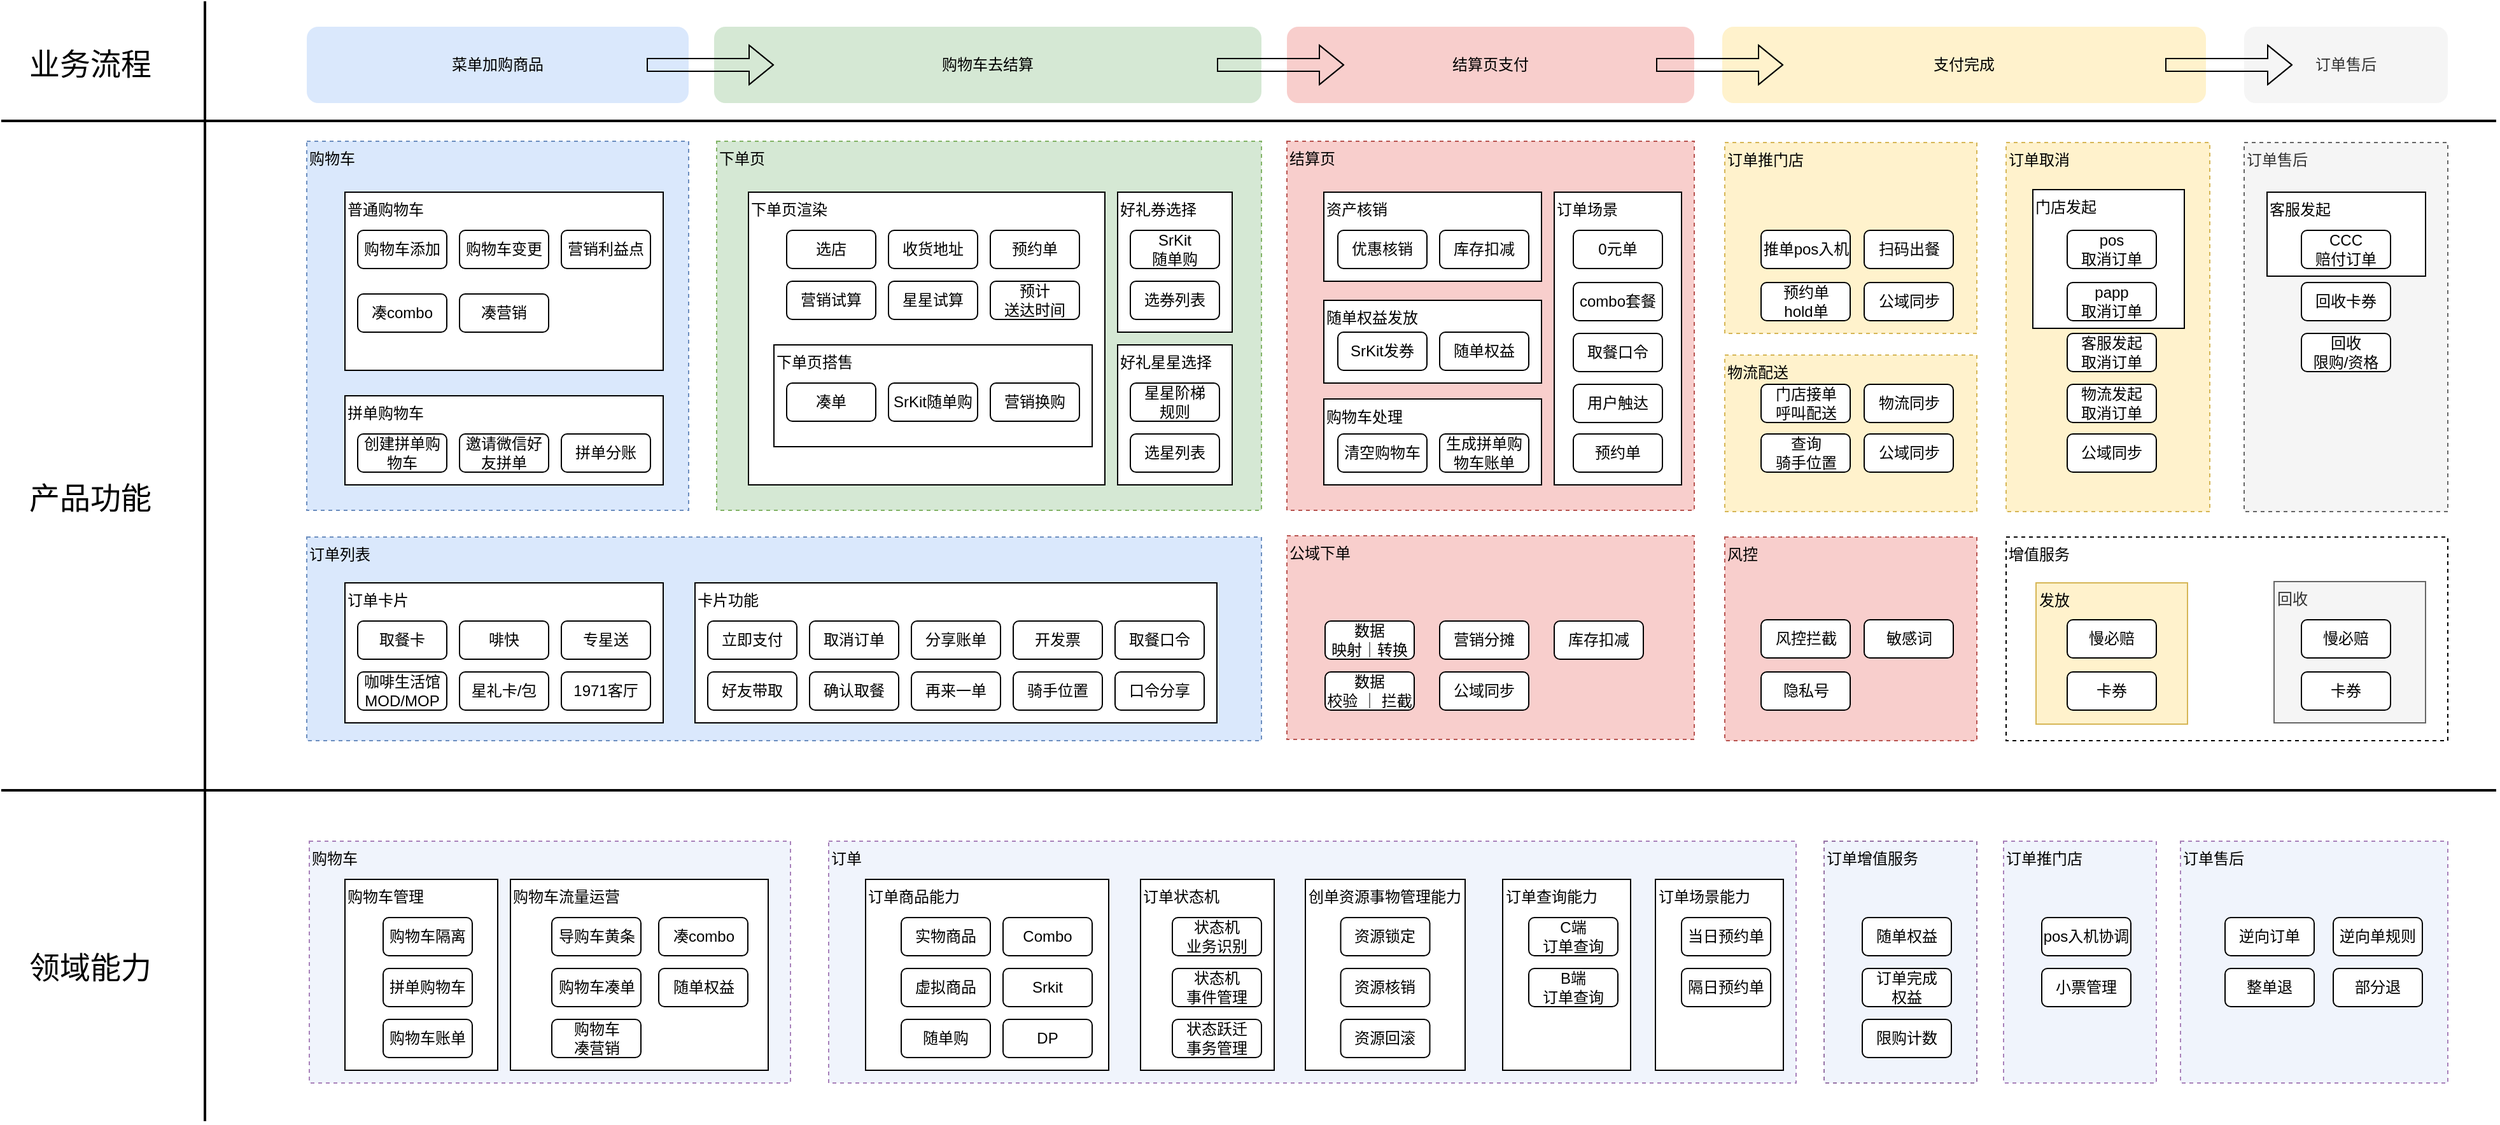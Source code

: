 <mxfile version="24.7.17" pages="3">
  <diagram name="业务架构" id="zM9QdIvhza68kWxz84_e">
    <mxGraphModel dx="2501" dy="1964" grid="1" gridSize="10" guides="1" tooltips="1" connect="1" arrows="1" fold="1" page="1" pageScale="1" pageWidth="827" pageHeight="1169" math="0" shadow="0">
      <root>
        <mxCell id="0" />
        <mxCell id="1" parent="0" />
        <mxCell id="LjXnA-BEZ40m3HbgkDNa-24" value="购物车去结算" style="rounded=1;whiteSpace=wrap;html=1;strokeColor=none;fillColor=#d5e8d4;" parent="1" vertex="1">
          <mxGeometry x="-200" y="-1120" width="430" height="60" as="geometry" />
        </mxCell>
        <mxCell id="QIBOZXKNHfg8SUblGaOP-6" value="购物车" style="rounded=0;whiteSpace=wrap;html=1;align=left;verticalAlign=top;dashed=1;fillColor=#F0F4FC;strokeColor=#A881BA;fillStyle=auto;" parent="1" vertex="1">
          <mxGeometry x="-518" y="-480" width="378" height="190" as="geometry" />
        </mxCell>
        <mxCell id="QIBOZXKNHfg8SUblGaOP-27" value="购物车流量运营" style="rounded=0;whiteSpace=wrap;html=1;align=left;verticalAlign=top;" parent="1" vertex="1">
          <mxGeometry x="-360" y="-450" width="202.5" height="150" as="geometry" />
        </mxCell>
        <mxCell id="QIBOZXKNHfg8SUblGaOP-26" value="购物车管理" style="rounded=0;whiteSpace=wrap;html=1;align=left;verticalAlign=top;" parent="1" vertex="1">
          <mxGeometry x="-490" y="-450" width="120" height="150" as="geometry" />
        </mxCell>
        <mxCell id="LjXnA-BEZ40m3HbgkDNa-1" value="结算页" style="rounded=0;whiteSpace=wrap;html=1;verticalAlign=top;dashed=1;labelPosition=center;verticalLabelPosition=middle;align=left;spacingRight=0;shadow=0;glass=0;horizontal=1;fillColor=#f8cecc;strokeColor=#b85450;" parent="1" vertex="1">
          <mxGeometry x="250" y="-1030" width="320" height="290" as="geometry" />
        </mxCell>
        <mxCell id="QIBOZXKNHfg8SUblGaOP-3" value="订单场景" style="rounded=0;whiteSpace=wrap;html=1;align=left;verticalAlign=top;" parent="1" vertex="1">
          <mxGeometry x="460" y="-990" width="100" height="230" as="geometry" />
        </mxCell>
        <mxCell id="UXn8RysOJU6ISpbpQMmh-13" value="下单页" style="rounded=0;whiteSpace=wrap;html=1;verticalAlign=top;dashed=1;labelPosition=center;verticalLabelPosition=middle;align=left;spacingRight=0;shadow=0;glass=0;horizontal=1;fillColor=#d5e8d4;strokeColor=#82b366;" parent="1" vertex="1">
          <mxGeometry x="-198" y="-1030" width="428" height="290" as="geometry" />
        </mxCell>
        <mxCell id="UXn8RysOJU6ISpbpQMmh-8" value="购物车" style="rounded=0;whiteSpace=wrap;html=1;verticalAlign=top;dashed=1;labelPosition=center;verticalLabelPosition=middle;align=left;spacingRight=0;shadow=0;glass=0;horizontal=1;fillColor=#dae8fc;strokeColor=#6c8ebf;" parent="1" vertex="1">
          <mxGeometry x="-520" y="-1030" width="300" height="290" as="geometry" />
        </mxCell>
        <mxCell id="UXn8RysOJU6ISpbpQMmh-14" value="订单列表" style="rounded=0;whiteSpace=wrap;html=1;verticalAlign=top;dashed=1;labelPosition=center;verticalLabelPosition=middle;align=left;spacingRight=0;shadow=0;glass=0;horizontal=1;fillColor=#dae8fc;strokeColor=#6c8ebf;" parent="1" vertex="1">
          <mxGeometry x="-520" y="-719" width="750" height="160" as="geometry" />
        </mxCell>
        <mxCell id="UXn8RysOJU6ISpbpQMmh-96" value="订单取消" style="rounded=0;whiteSpace=wrap;html=1;verticalAlign=top;labelPosition=center;verticalLabelPosition=middle;align=left;spacingRight=0;shadow=0;glass=0;horizontal=1;dashed=1;fillColor=#fff2cc;strokeColor=#d6b656;" parent="1" vertex="1">
          <mxGeometry x="815" y="-1029" width="160" height="290" as="geometry" />
        </mxCell>
        <mxCell id="UXn8RysOJU6ISpbpQMmh-128" value="风控" style="rounded=0;whiteSpace=wrap;html=1;verticalAlign=top;dashed=1;labelPosition=center;verticalLabelPosition=middle;align=left;spacingRight=0;shadow=0;glass=0;horizontal=1;fillColor=#f8cecc;strokeColor=#b85450;" parent="1" vertex="1">
          <mxGeometry x="594" y="-719" width="198" height="160" as="geometry" />
        </mxCell>
        <mxCell id="UXn8RysOJU6ISpbpQMmh-133" value="订单推门店" style="rounded=0;whiteSpace=wrap;html=1;verticalAlign=top;dashed=1;labelPosition=center;verticalLabelPosition=middle;align=left;spacingRight=0;shadow=0;glass=0;horizontal=1;fillColor=#fff2cc;strokeColor=#d6b656;" parent="1" vertex="1">
          <mxGeometry x="594" y="-1029" width="198" height="150" as="geometry" />
        </mxCell>
        <mxCell id="UXn8RysOJU6ISpbpQMmh-134" value="物流配送" style="rounded=0;whiteSpace=wrap;html=1;verticalAlign=top;dashed=1;labelPosition=center;verticalLabelPosition=middle;align=left;spacingRight=0;shadow=0;glass=0;horizontal=1;fillColor=#fff2cc;strokeColor=#d6b656;" parent="1" vertex="1">
          <mxGeometry x="594" y="-862" width="198" height="123" as="geometry" />
        </mxCell>
        <mxCell id="UXn8RysOJU6ISpbpQMmh-154" value="增值服务" style="rounded=0;whiteSpace=wrap;html=1;verticalAlign=top;dashed=1;labelPosition=center;verticalLabelPosition=middle;align=left;spacingRight=0;shadow=0;glass=0;horizontal=1;" parent="1" vertex="1">
          <mxGeometry x="815" y="-719" width="347" height="160" as="geometry" />
        </mxCell>
        <mxCell id="LjXnA-BEZ40m3HbgkDNa-3" value="公域下单" style="rounded=0;whiteSpace=wrap;html=1;verticalAlign=top;dashed=1;labelPosition=center;verticalLabelPosition=middle;align=left;spacingRight=0;shadow=0;glass=0;horizontal=1;fillColor=#f8cecc;strokeColor=#b85450;" parent="1" vertex="1">
          <mxGeometry x="250" y="-720" width="320" height="160" as="geometry" />
        </mxCell>
        <mxCell id="LjXnA-BEZ40m3HbgkDNa-41" value="订单售后" style="rounded=0;whiteSpace=wrap;html=1;verticalAlign=top;dashed=1;labelPosition=center;verticalLabelPosition=middle;align=left;spacingRight=0;shadow=0;glass=0;horizontal=1;fillColor=#f5f5f5;fontColor=#333333;strokeColor=#666666;" parent="1" vertex="1">
          <mxGeometry x="1002" y="-1029" width="160" height="290" as="geometry" />
        </mxCell>
        <mxCell id="LjXnA-BEZ40m3HbgkDNa-20" value="购物车处理" style="rounded=0;whiteSpace=wrap;html=1;align=left;verticalAlign=top;" parent="1" vertex="1">
          <mxGeometry x="279" y="-827.5" width="171" height="67.5" as="geometry" />
        </mxCell>
        <mxCell id="LjXnA-BEZ40m3HbgkDNa-19" value="随单权益发放" style="rounded=0;whiteSpace=wrap;html=1;align=left;verticalAlign=top;" parent="1" vertex="1">
          <mxGeometry x="279" y="-905" width="171" height="65" as="geometry" />
        </mxCell>
        <mxCell id="LjXnA-BEZ40m3HbgkDNa-18" value="资产核销" style="rounded=0;whiteSpace=wrap;html=1;align=left;verticalAlign=top;" parent="1" vertex="1">
          <mxGeometry x="279" y="-990" width="171" height="70" as="geometry" />
        </mxCell>
        <mxCell id="UXn8RysOJU6ISpbpQMmh-153" value="门店发起" style="rounded=0;whiteSpace=wrap;html=1;verticalAlign=top;labelPosition=center;verticalLabelPosition=middle;align=left;spacingRight=0;shadow=0;glass=0;horizontal=1;" parent="1" vertex="1">
          <mxGeometry x="836" y="-992" width="119" height="109" as="geometry" />
        </mxCell>
        <mxCell id="UXn8RysOJU6ISpbpQMmh-7" value="拼单购物车" style="rounded=0;whiteSpace=wrap;html=1;align=left;verticalAlign=top;" parent="1" vertex="1">
          <mxGeometry x="-490" y="-830" width="250" height="70" as="geometry" />
        </mxCell>
        <mxCell id="UXn8RysOJU6ISpbpQMmh-20" value="创建&lt;span style=&quot;background-color: initial;&quot;&gt;拼单购物车&lt;/span&gt;" style="rounded=1;whiteSpace=wrap;html=1;" parent="1" vertex="1">
          <mxGeometry x="-480" y="-800" width="70" height="30" as="geometry" />
        </mxCell>
        <mxCell id="UXn8RysOJU6ISpbpQMmh-21" value="邀请&lt;span style=&quot;background-color: initial;&quot;&gt;微信好友拼单&lt;/span&gt;" style="rounded=1;whiteSpace=wrap;html=1;" parent="1" vertex="1">
          <mxGeometry x="-400" y="-800" width="70" height="30" as="geometry" />
        </mxCell>
        <mxCell id="UXn8RysOJU6ISpbpQMmh-23" value="普通购物车" style="rounded=0;whiteSpace=wrap;html=1;align=left;verticalAlign=top;" parent="1" vertex="1">
          <mxGeometry x="-490" y="-990" width="250" height="140" as="geometry" />
        </mxCell>
        <mxCell id="UXn8RysOJU6ISpbpQMmh-24" value="购物车添加" style="rounded=1;whiteSpace=wrap;html=1;" parent="1" vertex="1">
          <mxGeometry x="-480" y="-960" width="70" height="30" as="geometry" />
        </mxCell>
        <mxCell id="UXn8RysOJU6ISpbpQMmh-25" value="购物车变更" style="rounded=1;whiteSpace=wrap;html=1;" parent="1" vertex="1">
          <mxGeometry x="-400" y="-960" width="70" height="30" as="geometry" />
        </mxCell>
        <mxCell id="UXn8RysOJU6ISpbpQMmh-26" value="凑营销" style="rounded=1;whiteSpace=wrap;html=1;" parent="1" vertex="1">
          <mxGeometry x="-400" y="-910" width="70" height="30" as="geometry" />
        </mxCell>
        <mxCell id="UXn8RysOJU6ISpbpQMmh-27" value="拼单分账" style="rounded=1;whiteSpace=wrap;html=1;" parent="1" vertex="1">
          <mxGeometry x="-320" y="-800" width="70" height="30" as="geometry" />
        </mxCell>
        <mxCell id="UXn8RysOJU6ISpbpQMmh-29" value="营销利益点" style="rounded=1;whiteSpace=wrap;html=1;" parent="1" vertex="1">
          <mxGeometry x="-320" y="-960" width="70" height="30" as="geometry" />
        </mxCell>
        <mxCell id="UXn8RysOJU6ISpbpQMmh-30" value="凑combo" style="rounded=1;whiteSpace=wrap;html=1;" parent="1" vertex="1">
          <mxGeometry x="-480" y="-910" width="70" height="30" as="geometry" />
        </mxCell>
        <mxCell id="UXn8RysOJU6ISpbpQMmh-53" value="订单&lt;span style=&quot;background-color: initial;&quot;&gt;卡片&lt;/span&gt;" style="rounded=0;whiteSpace=wrap;html=1;align=left;verticalAlign=top;" parent="1" vertex="1">
          <mxGeometry x="-490" y="-683" width="250" height="110" as="geometry" />
        </mxCell>
        <mxCell id="UXn8RysOJU6ISpbpQMmh-61" value="下单页渲染" style="rounded=0;whiteSpace=wrap;html=1;align=left;verticalAlign=top;" parent="1" vertex="1">
          <mxGeometry x="-173" y="-990" width="280" height="230" as="geometry" />
        </mxCell>
        <mxCell id="UXn8RysOJU6ISpbpQMmh-62" value="好礼星星选择" style="rounded=0;whiteSpace=wrap;html=1;align=left;verticalAlign=top;" parent="1" vertex="1">
          <mxGeometry x="117" y="-870" width="90" height="110" as="geometry" />
        </mxCell>
        <mxCell id="UXn8RysOJU6ISpbpQMmh-63" value="星星&lt;span style=&quot;background-color: initial;&quot;&gt;阶梯&lt;/span&gt;&lt;div&gt;&lt;span style=&quot;background-color: initial;&quot;&gt;规则&lt;/span&gt;&lt;/div&gt;" style="rounded=1;whiteSpace=wrap;html=1;" parent="1" vertex="1">
          <mxGeometry x="127" y="-840" width="70" height="30" as="geometry" />
        </mxCell>
        <mxCell id="UXn8RysOJU6ISpbpQMmh-64" value="选星列表" style="rounded=1;whiteSpace=wrap;html=1;" parent="1" vertex="1">
          <mxGeometry x="127" y="-800" width="70" height="30" as="geometry" />
        </mxCell>
        <mxCell id="UXn8RysOJU6ISpbpQMmh-65" value="下单页搭售" style="rounded=0;whiteSpace=wrap;html=1;align=left;verticalAlign=top;" parent="1" vertex="1">
          <mxGeometry x="-153" y="-870" width="250" height="80" as="geometry" />
        </mxCell>
        <mxCell id="UXn8RysOJU6ISpbpQMmh-66" value="凑单" style="rounded=1;whiteSpace=wrap;html=1;" parent="1" vertex="1">
          <mxGeometry x="-143" y="-840" width="70" height="30" as="geometry" />
        </mxCell>
        <mxCell id="UXn8RysOJU6ISpbpQMmh-67" value="SrKit随单购" style="rounded=1;whiteSpace=wrap;html=1;" parent="1" vertex="1">
          <mxGeometry x="-63" y="-840" width="70" height="30" as="geometry" />
        </mxCell>
        <mxCell id="UXn8RysOJU6ISpbpQMmh-68" value="营销换购" style="rounded=1;whiteSpace=wrap;html=1;" parent="1" vertex="1">
          <mxGeometry x="17" y="-840" width="70" height="30" as="geometry" />
        </mxCell>
        <mxCell id="UXn8RysOJU6ISpbpQMmh-69" value="好礼券选择" style="rounded=0;whiteSpace=wrap;html=1;align=left;verticalAlign=top;" parent="1" vertex="1">
          <mxGeometry x="117" y="-990" width="90" height="110" as="geometry" />
        </mxCell>
        <mxCell id="UXn8RysOJU6ISpbpQMmh-70" value="SrKit&lt;div&gt;随单购&lt;/div&gt;" style="rounded=1;whiteSpace=wrap;html=1;" parent="1" vertex="1">
          <mxGeometry x="127" y="-960" width="70" height="30" as="geometry" />
        </mxCell>
        <mxCell id="UXn8RysOJU6ISpbpQMmh-71" value="选券列表" style="rounded=1;whiteSpace=wrap;html=1;" parent="1" vertex="1">
          <mxGeometry x="127" y="-920" width="70" height="30" as="geometry" />
        </mxCell>
        <mxCell id="UXn8RysOJU6ISpbpQMmh-72" value="选店" style="rounded=1;whiteSpace=wrap;html=1;" parent="1" vertex="1">
          <mxGeometry x="-143" y="-960" width="70" height="30" as="geometry" />
        </mxCell>
        <mxCell id="UXn8RysOJU6ISpbpQMmh-73" value="收货地址" style="rounded=1;whiteSpace=wrap;html=1;" parent="1" vertex="1">
          <mxGeometry x="-63" y="-960" width="70" height="30" as="geometry" />
        </mxCell>
        <mxCell id="UXn8RysOJU6ISpbpQMmh-74" value="预约单" style="rounded=1;whiteSpace=wrap;html=1;" parent="1" vertex="1">
          <mxGeometry x="17" y="-960" width="70" height="30" as="geometry" />
        </mxCell>
        <mxCell id="UXn8RysOJU6ISpbpQMmh-75" value="营销试算" style="rounded=1;whiteSpace=wrap;html=1;" parent="1" vertex="1">
          <mxGeometry x="-143" y="-920" width="70" height="30" as="geometry" />
        </mxCell>
        <mxCell id="UXn8RysOJU6ISpbpQMmh-76" value="星星试算" style="rounded=1;whiteSpace=wrap;html=1;" parent="1" vertex="1">
          <mxGeometry x="-63" y="-920" width="70" height="30" as="geometry" />
        </mxCell>
        <mxCell id="UXn8RysOJU6ISpbpQMmh-77" value="预计&lt;div&gt;送达时间&lt;/div&gt;" style="rounded=1;whiteSpace=wrap;html=1;" parent="1" vertex="1">
          <mxGeometry x="17" y="-920" width="70" height="30" as="geometry" />
        </mxCell>
        <mxCell id="UXn8RysOJU6ISpbpQMmh-78" value="卡片&lt;span style=&quot;background-color: initial;&quot;&gt;功能&lt;/span&gt;" style="rounded=0;whiteSpace=wrap;html=1;align=left;verticalAlign=top;" parent="1" vertex="1">
          <mxGeometry x="-215" y="-683" width="410" height="110" as="geometry" />
        </mxCell>
        <mxCell id="UXn8RysOJU6ISpbpQMmh-79" value="取餐卡" style="rounded=1;whiteSpace=wrap;html=1;" parent="1" vertex="1">
          <mxGeometry x="-480" y="-653" width="70" height="30" as="geometry" />
        </mxCell>
        <mxCell id="UXn8RysOJU6ISpbpQMmh-80" value="啡快" style="rounded=1;whiteSpace=wrap;html=1;" parent="1" vertex="1">
          <mxGeometry x="-400" y="-653" width="70" height="30" as="geometry" />
        </mxCell>
        <mxCell id="UXn8RysOJU6ISpbpQMmh-81" value="咖啡生活馆&lt;div&gt;MOD/MOP&lt;/div&gt;" style="rounded=1;whiteSpace=wrap;html=1;" parent="1" vertex="1">
          <mxGeometry x="-480" y="-613" width="70" height="30" as="geometry" />
        </mxCell>
        <mxCell id="UXn8RysOJU6ISpbpQMmh-82" value="星礼卡/包" style="rounded=1;whiteSpace=wrap;html=1;" parent="1" vertex="1">
          <mxGeometry x="-400" y="-613" width="70" height="30" as="geometry" />
        </mxCell>
        <mxCell id="UXn8RysOJU6ISpbpQMmh-83" value="专星送" style="rounded=1;whiteSpace=wrap;html=1;" parent="1" vertex="1">
          <mxGeometry x="-320" y="-653" width="70" height="30" as="geometry" />
        </mxCell>
        <mxCell id="UXn8RysOJU6ISpbpQMmh-84" value="1971客厅" style="rounded=1;whiteSpace=wrap;html=1;" parent="1" vertex="1">
          <mxGeometry x="-320" y="-613" width="70" height="30" as="geometry" />
        </mxCell>
        <mxCell id="UXn8RysOJU6ISpbpQMmh-85" value="立即支付" style="rounded=1;whiteSpace=wrap;html=1;" parent="1" vertex="1">
          <mxGeometry x="-205" y="-653" width="70" height="30" as="geometry" />
        </mxCell>
        <mxCell id="UXn8RysOJU6ISpbpQMmh-86" value="取消订单" style="rounded=1;whiteSpace=wrap;html=1;" parent="1" vertex="1">
          <mxGeometry x="-125" y="-653" width="70" height="30" as="geometry" />
        </mxCell>
        <mxCell id="UXn8RysOJU6ISpbpQMmh-87" value="好友带取" style="rounded=1;whiteSpace=wrap;html=1;" parent="1" vertex="1">
          <mxGeometry x="-205" y="-613" width="70" height="30" as="geometry" />
        </mxCell>
        <mxCell id="UXn8RysOJU6ISpbpQMmh-88" value="确认取餐" style="rounded=1;whiteSpace=wrap;html=1;" parent="1" vertex="1">
          <mxGeometry x="-125" y="-613" width="70" height="30" as="geometry" />
        </mxCell>
        <mxCell id="UXn8RysOJU6ISpbpQMmh-89" value="分享账单" style="rounded=1;whiteSpace=wrap;html=1;" parent="1" vertex="1">
          <mxGeometry x="-45" y="-653" width="70" height="30" as="geometry" />
        </mxCell>
        <mxCell id="UXn8RysOJU6ISpbpQMmh-90" value="开发票" style="rounded=1;whiteSpace=wrap;html=1;" parent="1" vertex="1">
          <mxGeometry x="35" y="-653" width="70" height="30" as="geometry" />
        </mxCell>
        <mxCell id="UXn8RysOJU6ISpbpQMmh-91" value="再来一单" style="rounded=1;whiteSpace=wrap;html=1;" parent="1" vertex="1">
          <mxGeometry x="-45" y="-613" width="70" height="30" as="geometry" />
        </mxCell>
        <mxCell id="UXn8RysOJU6ISpbpQMmh-93" value="取餐口令" style="rounded=1;whiteSpace=wrap;html=1;" parent="1" vertex="1">
          <mxGeometry x="115" y="-653" width="70" height="30" as="geometry" />
        </mxCell>
        <mxCell id="UXn8RysOJU6ISpbpQMmh-94" value="骑手位置" style="rounded=1;whiteSpace=wrap;html=1;" parent="1" vertex="1">
          <mxGeometry x="35" y="-613" width="70" height="30" as="geometry" />
        </mxCell>
        <mxCell id="UXn8RysOJU6ISpbpQMmh-97" value="pos&lt;div&gt;取消订单&lt;/div&gt;" style="rounded=1;whiteSpace=wrap;html=1;" parent="1" vertex="1">
          <mxGeometry x="863" y="-960" width="70" height="30" as="geometry" />
        </mxCell>
        <mxCell id="UXn8RysOJU6ISpbpQMmh-98" value="papp&lt;div&gt;取消订单&lt;/div&gt;" style="rounded=1;whiteSpace=wrap;html=1;" parent="1" vertex="1">
          <mxGeometry x="863" y="-919" width="70" height="30" as="geometry" />
        </mxCell>
        <mxCell id="UXn8RysOJU6ISpbpQMmh-100" value="物流发起&lt;div&gt;取消订单&lt;/div&gt;" style="rounded=1;whiteSpace=wrap;html=1;" parent="1" vertex="1">
          <mxGeometry x="863" y="-839" width="70" height="30" as="geometry" />
        </mxCell>
        <mxCell id="UXn8RysOJU6ISpbpQMmh-130" value="风控拦截" style="rounded=1;whiteSpace=wrap;html=1;" parent="1" vertex="1">
          <mxGeometry x="622.5" y="-654" width="70" height="30" as="geometry" />
        </mxCell>
        <mxCell id="UXn8RysOJU6ISpbpQMmh-132" value="口令分享" style="rounded=1;whiteSpace=wrap;html=1;" parent="1" vertex="1">
          <mxGeometry x="115" y="-613" width="70" height="30" as="geometry" />
        </mxCell>
        <mxCell id="UXn8RysOJU6ISpbpQMmh-135" value="推单pos入机" style="rounded=1;whiteSpace=wrap;html=1;" parent="1" vertex="1">
          <mxGeometry x="622.5" y="-960" width="70" height="30" as="geometry" />
        </mxCell>
        <mxCell id="UXn8RysOJU6ISpbpQMmh-136" value="扫码出餐" style="rounded=1;whiteSpace=wrap;html=1;" parent="1" vertex="1">
          <mxGeometry x="703.5" y="-960" width="70" height="30" as="geometry" />
        </mxCell>
        <mxCell id="UXn8RysOJU6ISpbpQMmh-137" value="预约单&lt;div&gt;hold单&lt;/div&gt;" style="rounded=1;whiteSpace=wrap;html=1;" parent="1" vertex="1">
          <mxGeometry x="622.5" y="-919" width="70" height="30" as="geometry" />
        </mxCell>
        <mxCell id="UXn8RysOJU6ISpbpQMmh-140" value="物流同步" style="rounded=1;whiteSpace=wrap;html=1;" parent="1" vertex="1">
          <mxGeometry x="703.5" y="-839" width="70" height="30" as="geometry" />
        </mxCell>
        <mxCell id="UXn8RysOJU6ISpbpQMmh-141" value="查询&lt;div&gt;骑手位置&lt;/div&gt;" style="rounded=1;whiteSpace=wrap;html=1;" parent="1" vertex="1">
          <mxGeometry x="622.5" y="-800" width="70" height="30" as="geometry" />
        </mxCell>
        <mxCell id="UXn8RysOJU6ISpbpQMmh-143" value="公域同步" style="rounded=1;whiteSpace=wrap;html=1;" parent="1" vertex="1">
          <mxGeometry x="703.5" y="-919" width="70" height="30" as="geometry" />
        </mxCell>
        <mxCell id="UXn8RysOJU6ISpbpQMmh-147" value="门店接单&lt;div&gt;呼叫配送&lt;/div&gt;" style="rounded=1;whiteSpace=wrap;html=1;" parent="1" vertex="1">
          <mxGeometry x="622.5" y="-839" width="70" height="30" as="geometry" />
        </mxCell>
        <mxCell id="LjXnA-BEZ40m3HbgkDNa-50" value="发放" style="rounded=0;whiteSpace=wrap;html=1;verticalAlign=top;labelPosition=center;verticalLabelPosition=middle;align=left;spacingRight=0;shadow=0;glass=0;horizontal=1;fillColor=#fff2cc;strokeColor=#d6b656;" parent="1" vertex="1">
          <mxGeometry x="838.5" y="-683" width="119" height="111" as="geometry" />
        </mxCell>
        <mxCell id="UXn8RysOJU6ISpbpQMmh-158" value="敏感词" style="rounded=1;whiteSpace=wrap;html=1;" parent="1" vertex="1">
          <mxGeometry x="703.5" y="-654" width="70" height="30" as="geometry" />
        </mxCell>
        <mxCell id="UXn8RysOJU6ISpbpQMmh-159" value="隐私号" style="rounded=1;whiteSpace=wrap;html=1;" parent="1" vertex="1">
          <mxGeometry x="622.5" y="-613" width="70" height="30" as="geometry" />
        </mxCell>
        <mxCell id="UXn8RysOJU6ISpbpQMmh-161" value="慢必赔" style="rounded=1;whiteSpace=wrap;html=1;" parent="1" vertex="1">
          <mxGeometry x="863" y="-654" width="70" height="30" as="geometry" />
        </mxCell>
        <mxCell id="UXn8RysOJU6ISpbpQMmh-162" value="卡券" style="rounded=1;whiteSpace=wrap;html=1;" parent="1" vertex="1">
          <mxGeometry x="863" y="-613" width="70" height="30" as="geometry" />
        </mxCell>
        <mxCell id="LjXnA-BEZ40m3HbgkDNa-4" value="营销&lt;span style=&quot;background-color: initial;&quot;&gt;分摊&lt;/span&gt;" style="rounded=1;whiteSpace=wrap;html=1;" parent="1" vertex="1">
          <mxGeometry x="370" y="-653" width="70" height="30" as="geometry" />
        </mxCell>
        <mxCell id="LjXnA-BEZ40m3HbgkDNa-5" value="&lt;div&gt;数据&lt;/div&gt;&lt;div&gt;映射｜&lt;span style=&quot;background-color: initial;&quot;&gt;转换&lt;/span&gt;&lt;/div&gt;" style="rounded=1;whiteSpace=wrap;html=1;" parent="1" vertex="1">
          <mxGeometry x="280" y="-653" width="70" height="30" as="geometry" />
        </mxCell>
        <mxCell id="LjXnA-BEZ40m3HbgkDNa-6" value="库存扣减" style="rounded=1;whiteSpace=wrap;html=1;" parent="1" vertex="1">
          <mxGeometry x="460" y="-653" width="70" height="30" as="geometry" />
        </mxCell>
        <mxCell id="LjXnA-BEZ40m3HbgkDNa-8" value="优惠核销" style="rounded=1;whiteSpace=wrap;html=1;" parent="1" vertex="1">
          <mxGeometry x="290" y="-960" width="70" height="30" as="geometry" />
        </mxCell>
        <mxCell id="LjXnA-BEZ40m3HbgkDNa-10" value="库存扣减" style="rounded=1;whiteSpace=wrap;html=1;" parent="1" vertex="1">
          <mxGeometry x="370" y="-960" width="70" height="30" as="geometry" />
        </mxCell>
        <mxCell id="LjXnA-BEZ40m3HbgkDNa-11" value="清空购物车" style="rounded=1;whiteSpace=wrap;html=1;" parent="1" vertex="1">
          <mxGeometry x="290" y="-800" width="70" height="30" as="geometry" />
        </mxCell>
        <mxCell id="LjXnA-BEZ40m3HbgkDNa-12" value="0元单" style="rounded=1;whiteSpace=wrap;html=1;" parent="1" vertex="1">
          <mxGeometry x="475" y="-960" width="70" height="30" as="geometry" />
        </mxCell>
        <mxCell id="LjXnA-BEZ40m3HbgkDNa-16" value="生成拼单购物车账单" style="rounded=1;whiteSpace=wrap;html=1;" parent="1" vertex="1">
          <mxGeometry x="370" y="-800" width="70" height="30" as="geometry" />
        </mxCell>
        <mxCell id="LjXnA-BEZ40m3HbgkDNa-17" value="SrKit发券" style="rounded=1;whiteSpace=wrap;html=1;" parent="1" vertex="1">
          <mxGeometry x="290" y="-880" width="70" height="30" as="geometry" />
        </mxCell>
        <mxCell id="LjXnA-BEZ40m3HbgkDNa-21" value="数据&lt;div&gt;校验 ｜ 拦截&lt;/div&gt;" style="rounded=1;whiteSpace=wrap;html=1;" parent="1" vertex="1">
          <mxGeometry x="280" y="-613" width="70" height="30" as="geometry" />
        </mxCell>
        <mxCell id="LjXnA-BEZ40m3HbgkDNa-23" value="菜单加购商品" style="rounded=1;whiteSpace=wrap;html=1;strokeColor=none;fillColor=#dae8fc;" parent="1" vertex="1">
          <mxGeometry x="-520" y="-1120" width="300" height="60" as="geometry" />
        </mxCell>
        <mxCell id="LjXnA-BEZ40m3HbgkDNa-25" value="结算页支付" style="rounded=1;whiteSpace=wrap;html=1;strokeColor=none;fillColor=#f8cecc;" parent="1" vertex="1">
          <mxGeometry x="250" y="-1120" width="320" height="60" as="geometry" />
        </mxCell>
        <mxCell id="LjXnA-BEZ40m3HbgkDNa-26" value="支付完成" style="rounded=1;whiteSpace=wrap;html=1;strokeColor=none;fillColor=#fff2cc;" parent="1" vertex="1">
          <mxGeometry x="592" y="-1120" width="380" height="60" as="geometry" />
        </mxCell>
        <mxCell id="LjXnA-BEZ40m3HbgkDNa-27" value="" style="shape=flexArrow;endArrow=classic;html=1;rounded=0;" parent="1" edge="1">
          <mxGeometry width="50" height="50" relative="1" as="geometry">
            <mxPoint x="-253" y="-1090" as="sourcePoint" />
            <mxPoint x="-153" y="-1090" as="targetPoint" />
            <Array as="points">
              <mxPoint x="-143" y="-1090" />
            </Array>
          </mxGeometry>
        </mxCell>
        <mxCell id="LjXnA-BEZ40m3HbgkDNa-30" value="" style="shape=flexArrow;endArrow=classic;html=1;rounded=0;" parent="1" edge="1">
          <mxGeometry width="50" height="50" relative="1" as="geometry">
            <mxPoint x="195" y="-1090" as="sourcePoint" />
            <mxPoint x="295" y="-1090" as="targetPoint" />
            <Array as="points">
              <mxPoint x="305" y="-1090" />
            </Array>
          </mxGeometry>
        </mxCell>
        <mxCell id="LjXnA-BEZ40m3HbgkDNa-31" value="" style="shape=flexArrow;endArrow=classic;html=1;rounded=0;" parent="1" edge="1">
          <mxGeometry width="50" height="50" relative="1" as="geometry">
            <mxPoint x="540" y="-1090" as="sourcePoint" />
            <mxPoint x="640" y="-1090" as="targetPoint" />
            <Array as="points">
              <mxPoint x="650" y="-1090" />
            </Array>
          </mxGeometry>
        </mxCell>
        <mxCell id="LjXnA-BEZ40m3HbgkDNa-32" value="订单售后" style="rounded=1;whiteSpace=wrap;html=1;strokeColor=none;fillColor=#f5f5f5;fontColor=#333333;" parent="1" vertex="1">
          <mxGeometry x="1002" y="-1120" width="160" height="60" as="geometry" />
        </mxCell>
        <mxCell id="LjXnA-BEZ40m3HbgkDNa-42" value="客服发起" style="rounded=0;whiteSpace=wrap;html=1;verticalAlign=top;labelPosition=center;verticalLabelPosition=middle;align=left;spacingRight=0;shadow=0;glass=0;horizontal=1;" parent="1" vertex="1">
          <mxGeometry x="1020" y="-990" width="124.5" height="66" as="geometry" />
        </mxCell>
        <mxCell id="LjXnA-BEZ40m3HbgkDNa-45" value="CCC&lt;div&gt;赔付订单&lt;/div&gt;" style="rounded=1;whiteSpace=wrap;html=1;" parent="1" vertex="1">
          <mxGeometry x="1047" y="-960" width="70" height="30" as="geometry" />
        </mxCell>
        <mxCell id="LjXnA-BEZ40m3HbgkDNa-48" value="回收卡券" style="rounded=1;whiteSpace=wrap;html=1;" parent="1" vertex="1">
          <mxGeometry x="1047" y="-919" width="70" height="30" as="geometry" />
        </mxCell>
        <mxCell id="LjXnA-BEZ40m3HbgkDNa-49" value="" style="shape=flexArrow;endArrow=classic;html=1;rounded=0;" parent="1" edge="1">
          <mxGeometry width="50" height="50" relative="1" as="geometry">
            <mxPoint x="940" y="-1090" as="sourcePoint" />
            <mxPoint x="1040" y="-1090" as="targetPoint" />
            <Array as="points">
              <mxPoint x="1050" y="-1090" />
            </Array>
          </mxGeometry>
        </mxCell>
        <mxCell id="LjXnA-BEZ40m3HbgkDNa-51" value="回收" style="rounded=0;whiteSpace=wrap;html=1;verticalAlign=top;labelPosition=center;verticalLabelPosition=middle;align=left;spacingRight=0;shadow=0;glass=0;horizontal=1;fillColor=#f5f5f5;fontColor=#333333;strokeColor=#666666;" parent="1" vertex="1">
          <mxGeometry x="1025.5" y="-684" width="119" height="111" as="geometry" />
        </mxCell>
        <mxCell id="LjXnA-BEZ40m3HbgkDNa-52" value="慢必赔" style="rounded=1;whiteSpace=wrap;html=1;" parent="1" vertex="1">
          <mxGeometry x="1047" y="-654" width="70" height="30" as="geometry" />
        </mxCell>
        <mxCell id="LjXnA-BEZ40m3HbgkDNa-53" value="卡券" style="rounded=1;whiteSpace=wrap;html=1;" parent="1" vertex="1">
          <mxGeometry x="1047" y="-613" width="70" height="30" as="geometry" />
        </mxCell>
        <mxCell id="LjXnA-BEZ40m3HbgkDNa-54" value="随单权益" style="rounded=1;whiteSpace=wrap;html=1;" parent="1" vertex="1">
          <mxGeometry x="370" y="-880" width="70" height="30" as="geometry" />
        </mxCell>
        <mxCell id="QIBOZXKNHfg8SUblGaOP-1" value="combo套餐" style="rounded=1;whiteSpace=wrap;html=1;" parent="1" vertex="1">
          <mxGeometry x="475" y="-919" width="70" height="30" as="geometry" />
        </mxCell>
        <mxCell id="QIBOZXKNHfg8SUblGaOP-4" value="取餐口令" style="rounded=1;whiteSpace=wrap;html=1;" parent="1" vertex="1">
          <mxGeometry x="475" y="-879" width="70" height="30" as="geometry" />
        </mxCell>
        <mxCell id="QIBOZXKNHfg8SUblGaOP-5" value="订单" style="rounded=0;whiteSpace=wrap;html=1;align=left;verticalAlign=top;dashed=1;fillColor=#F0F4FC;strokeColor=#A881BA;fillStyle=auto;" parent="1" vertex="1">
          <mxGeometry x="-110" y="-480" width="760" height="190" as="geometry" />
        </mxCell>
        <mxCell id="QIBOZXKNHfg8SUblGaOP-9" value="订单增值服务" style="rounded=0;whiteSpace=wrap;html=1;align=left;verticalAlign=top;dashed=1;fillColor=#F0F4FC;strokeColor=#9673a6;fillStyle=auto;" parent="1" vertex="1">
          <mxGeometry x="672" y="-480" width="120" height="190" as="geometry" />
        </mxCell>
        <mxCell id="QIBOZXKNHfg8SUblGaOP-10" value="订单售后" style="rounded=0;whiteSpace=wrap;html=1;align=left;verticalAlign=top;dashed=1;fillColor=#f0f4fc;strokeColor=#A881BA;fillStyle=auto;" parent="1" vertex="1">
          <mxGeometry x="952" y="-480" width="210" height="190" as="geometry" />
        </mxCell>
        <mxCell id="QIBOZXKNHfg8SUblGaOP-11" value="订单推门店" style="rounded=0;whiteSpace=wrap;html=1;align=left;verticalAlign=top;dashed=1;fillColor=#F0F4FC;strokeColor=#A881BA;fillStyle=auto;" parent="1" vertex="1">
          <mxGeometry x="813" y="-480" width="120" height="190" as="geometry" />
        </mxCell>
        <mxCell id="QIBOZXKNHfg8SUblGaOP-13" value="购物车隔离" style="rounded=1;whiteSpace=wrap;html=1;" parent="1" vertex="1">
          <mxGeometry x="-460" y="-420" width="70" height="30" as="geometry" />
        </mxCell>
        <mxCell id="QIBOZXKNHfg8SUblGaOP-14" value="订单商品&lt;span style=&quot;background-color: initial;&quot;&gt;能力&lt;/span&gt;" style="rounded=0;whiteSpace=wrap;html=1;align=left;verticalAlign=top;" parent="1" vertex="1">
          <mxGeometry x="-81" y="-450" width="191" height="150" as="geometry" />
        </mxCell>
        <mxCell id="QIBOZXKNHfg8SUblGaOP-16" value="导购车黄条" style="rounded=1;whiteSpace=wrap;html=1;" parent="1" vertex="1">
          <mxGeometry x="-327.5" y="-420" width="70" height="30" as="geometry" />
        </mxCell>
        <mxCell id="QIBOZXKNHfg8SUblGaOP-17" value="购物车凑单" style="rounded=1;whiteSpace=wrap;html=1;" parent="1" vertex="1">
          <mxGeometry x="-327.5" y="-380" width="70" height="30" as="geometry" />
        </mxCell>
        <mxCell id="QIBOZXKNHfg8SUblGaOP-18" value="购物车&lt;div&gt;凑营销&lt;/div&gt;" style="rounded=1;whiteSpace=wrap;html=1;" parent="1" vertex="1">
          <mxGeometry x="-327.5" y="-340" width="70" height="30" as="geometry" />
        </mxCell>
        <mxCell id="QIBOZXKNHfg8SUblGaOP-19" value="拼单购物车" style="rounded=1;whiteSpace=wrap;html=1;" parent="1" vertex="1">
          <mxGeometry x="-460" y="-380" width="70" height="30" as="geometry" />
        </mxCell>
        <mxCell id="QIBOZXKNHfg8SUblGaOP-21" value="随单&lt;span style=&quot;background-color: initial;&quot;&gt;权益&lt;/span&gt;" style="rounded=1;whiteSpace=wrap;html=1;" parent="1" vertex="1">
          <mxGeometry x="702" y="-420" width="70" height="30" as="geometry" />
        </mxCell>
        <mxCell id="QIBOZXKNHfg8SUblGaOP-23" value="创单资源事物管理能力" style="rounded=0;whiteSpace=wrap;html=1;align=left;verticalAlign=top;" parent="1" vertex="1">
          <mxGeometry x="264.5" y="-450" width="125.5" height="150" as="geometry" />
        </mxCell>
        <mxCell id="QIBOZXKNHfg8SUblGaOP-29" value="随单权益" style="rounded=1;whiteSpace=wrap;html=1;" parent="1" vertex="1">
          <mxGeometry x="-243.5" y="-380" width="70" height="30" as="geometry" />
        </mxCell>
        <mxCell id="QIBOZXKNHfg8SUblGaOP-30" value="实物商品" style="rounded=1;whiteSpace=wrap;html=1;" parent="1" vertex="1">
          <mxGeometry x="-53" y="-420" width="70" height="30" as="geometry" />
        </mxCell>
        <mxCell id="QIBOZXKNHfg8SUblGaOP-31" value="Combo" style="rounded=1;whiteSpace=wrap;html=1;" parent="1" vertex="1">
          <mxGeometry x="27" y="-420" width="70" height="30" as="geometry" />
        </mxCell>
        <mxCell id="QIBOZXKNHfg8SUblGaOP-32" value="虚拟商品" style="rounded=1;whiteSpace=wrap;html=1;" parent="1" vertex="1">
          <mxGeometry x="-53" y="-380" width="70" height="30" as="geometry" />
        </mxCell>
        <mxCell id="QIBOZXKNHfg8SUblGaOP-33" value="Srkit" style="rounded=1;whiteSpace=wrap;html=1;" parent="1" vertex="1">
          <mxGeometry x="27" y="-380" width="70" height="30" as="geometry" />
        </mxCell>
        <mxCell id="QIBOZXKNHfg8SUblGaOP-34" value="随单购" style="rounded=1;whiteSpace=wrap;html=1;" parent="1" vertex="1">
          <mxGeometry x="-53" y="-340" width="70" height="30" as="geometry" />
        </mxCell>
        <mxCell id="QIBOZXKNHfg8SUblGaOP-35" value="购物车账单" style="rounded=1;whiteSpace=wrap;html=1;" parent="1" vertex="1">
          <mxGeometry x="-460" y="-340" width="70" height="30" as="geometry" />
        </mxCell>
        <mxCell id="QIBOZXKNHfg8SUblGaOP-37" value="订单状态机" style="rounded=0;whiteSpace=wrap;html=1;align=left;verticalAlign=top;" parent="1" vertex="1">
          <mxGeometry x="135" y="-450" width="105" height="150" as="geometry" />
        </mxCell>
        <mxCell id="QIBOZXKNHfg8SUblGaOP-39" value="DP" style="rounded=1;whiteSpace=wrap;html=1;" parent="1" vertex="1">
          <mxGeometry x="27" y="-340" width="70" height="30" as="geometry" />
        </mxCell>
        <mxCell id="QIBOZXKNHfg8SUblGaOP-40" value="状态机&lt;div&gt;业务识别&lt;/div&gt;" style="rounded=1;whiteSpace=wrap;html=1;" parent="1" vertex="1">
          <mxGeometry x="160" y="-420" width="70" height="30" as="geometry" />
        </mxCell>
        <mxCell id="QIBOZXKNHfg8SUblGaOP-41" value="状态机&lt;div&gt;事件管理&lt;/div&gt;" style="rounded=1;whiteSpace=wrap;html=1;" parent="1" vertex="1">
          <mxGeometry x="160" y="-380" width="70" height="30" as="geometry" />
        </mxCell>
        <mxCell id="QIBOZXKNHfg8SUblGaOP-42" value="状态跃迁&lt;div&gt;事务管理&lt;/div&gt;" style="rounded=1;whiteSpace=wrap;html=1;" parent="1" vertex="1">
          <mxGeometry x="160" y="-340" width="70" height="30" as="geometry" />
        </mxCell>
        <mxCell id="QIBOZXKNHfg8SUblGaOP-43" value="资源锁定" style="rounded=1;whiteSpace=wrap;html=1;" parent="1" vertex="1">
          <mxGeometry x="292.25" y="-420" width="70" height="30" as="geometry" />
        </mxCell>
        <mxCell id="QIBOZXKNHfg8SUblGaOP-44" value="资源核销" style="rounded=1;whiteSpace=wrap;html=1;" parent="1" vertex="1">
          <mxGeometry x="292.25" y="-380" width="70" height="30" as="geometry" />
        </mxCell>
        <mxCell id="QIBOZXKNHfg8SUblGaOP-45" value="资源回滚" style="rounded=1;whiteSpace=wrap;html=1;" parent="1" vertex="1">
          <mxGeometry x="292.25" y="-340" width="70" height="30" as="geometry" />
        </mxCell>
        <mxCell id="QIBOZXKNHfg8SUblGaOP-46" value="订单完成&lt;div&gt;权益&lt;/div&gt;" style="rounded=1;whiteSpace=wrap;html=1;" parent="1" vertex="1">
          <mxGeometry x="702" y="-380" width="70" height="30" as="geometry" />
        </mxCell>
        <mxCell id="QIBOZXKNHfg8SUblGaOP-47" value="pos入机协调" style="rounded=1;whiteSpace=wrap;html=1;" parent="1" vertex="1">
          <mxGeometry x="843" y="-420" width="70" height="30" as="geometry" />
        </mxCell>
        <mxCell id="QIBOZXKNHfg8SUblGaOP-49" value="小票管理" style="rounded=1;whiteSpace=wrap;html=1;" parent="1" vertex="1">
          <mxGeometry x="843" y="-380" width="70" height="30" as="geometry" />
        </mxCell>
        <mxCell id="QIBOZXKNHfg8SUblGaOP-50" value="整单退" style="rounded=1;whiteSpace=wrap;html=1;" parent="1" vertex="1">
          <mxGeometry x="987" y="-380" width="70" height="30" as="geometry" />
        </mxCell>
        <mxCell id="QIBOZXKNHfg8SUblGaOP-51" value="部分退" style="rounded=1;whiteSpace=wrap;html=1;" parent="1" vertex="1">
          <mxGeometry x="1072" y="-380" width="70" height="30" as="geometry" />
        </mxCell>
        <mxCell id="QIBOZXKNHfg8SUblGaOP-53" value="订单查询能力" style="rounded=0;whiteSpace=wrap;html=1;align=left;verticalAlign=top;" parent="1" vertex="1">
          <mxGeometry x="419.5" y="-450" width="100.5" height="150" as="geometry" />
        </mxCell>
        <mxCell id="QIBOZXKNHfg8SUblGaOP-54" value="C端&lt;div&gt;订单查询&lt;/div&gt;" style="rounded=1;whiteSpace=wrap;html=1;" parent="1" vertex="1">
          <mxGeometry x="440" y="-420" width="70" height="30" as="geometry" />
        </mxCell>
        <mxCell id="QIBOZXKNHfg8SUblGaOP-55" value="B端&lt;div&gt;订单查询&lt;/div&gt;" style="rounded=1;whiteSpace=wrap;html=1;" parent="1" vertex="1">
          <mxGeometry x="440" y="-380" width="70" height="30" as="geometry" />
        </mxCell>
        <mxCell id="QIBOZXKNHfg8SUblGaOP-56" value="限购计数" style="rounded=1;whiteSpace=wrap;html=1;" parent="1" vertex="1">
          <mxGeometry x="702" y="-340" width="70" height="30" as="geometry" />
        </mxCell>
        <mxCell id="QIBOZXKNHfg8SUblGaOP-58" value="逆向订单" style="rounded=1;whiteSpace=wrap;html=1;" parent="1" vertex="1">
          <mxGeometry x="987" y="-420" width="70" height="30" as="geometry" />
        </mxCell>
        <mxCell id="QIBOZXKNHfg8SUblGaOP-59" value="逆向单规则" style="rounded=1;whiteSpace=wrap;html=1;" parent="1" vertex="1">
          <mxGeometry x="1072" y="-420" width="70" height="30" as="geometry" />
        </mxCell>
        <mxCell id="QIBOZXKNHfg8SUblGaOP-61" value="" style="endArrow=none;html=1;rounded=0;strokeWidth=2;" parent="1" edge="1">
          <mxGeometry width="50" height="50" relative="1" as="geometry">
            <mxPoint x="-760" y="-520" as="sourcePoint" />
            <mxPoint x="1200" y="-520" as="targetPoint" />
          </mxGeometry>
        </mxCell>
        <mxCell id="QIBOZXKNHfg8SUblGaOP-62" value="产品功能" style="rounded=0;whiteSpace=wrap;html=1;strokeColor=none;fontSize=24;" parent="1" vertex="1">
          <mxGeometry x="-750" y="-779" width="120" height="60" as="geometry" />
        </mxCell>
        <mxCell id="QIBOZXKNHfg8SUblGaOP-63" value="领域能力" style="rounded=0;whiteSpace=wrap;html=1;strokeColor=none;fontSize=24;" parent="1" vertex="1">
          <mxGeometry x="-750" y="-410" width="120" height="60" as="geometry" />
        </mxCell>
        <mxCell id="nUX7YLGXTWUySyfMH4ju-1" value="" style="endArrow=none;html=1;rounded=0;strokeWidth=2;" parent="1" edge="1">
          <mxGeometry width="50" height="50" relative="1" as="geometry">
            <mxPoint x="-760" y="-1046" as="sourcePoint" />
            <mxPoint x="1200" y="-1046" as="targetPoint" />
          </mxGeometry>
        </mxCell>
        <mxCell id="nUX7YLGXTWUySyfMH4ju-2" value="业务流程" style="rounded=0;whiteSpace=wrap;html=1;strokeColor=none;fontSize=24;" parent="1" vertex="1">
          <mxGeometry x="-750" y="-1120" width="120" height="60" as="geometry" />
        </mxCell>
        <mxCell id="nUX7YLGXTWUySyfMH4ju-3" value="" style="endArrow=none;html=1;rounded=0;strokeWidth=2;" parent="1" edge="1">
          <mxGeometry width="50" height="50" relative="1" as="geometry">
            <mxPoint x="-600" y="-260" as="sourcePoint" />
            <mxPoint x="-600" y="-1140" as="targetPoint" />
          </mxGeometry>
        </mxCell>
        <mxCell id="qGsH1TDq3FzI0nihjHSv-1" value="用户触达" style="rounded=1;whiteSpace=wrap;html=1;" parent="1" vertex="1">
          <mxGeometry x="475" y="-839" width="70" height="30" as="geometry" />
        </mxCell>
        <mxCell id="qGsH1TDq3FzI0nihjHSv-2" value="预约单" style="rounded=1;whiteSpace=wrap;html=1;" parent="1" vertex="1">
          <mxGeometry x="475" y="-800" width="70" height="30" as="geometry" />
        </mxCell>
        <mxCell id="_PykqY8bDFVJWJ26tXee-1" value="公域同步" style="rounded=1;whiteSpace=wrap;html=1;" parent="1" vertex="1">
          <mxGeometry x="863" y="-800" width="70" height="30" as="geometry" />
        </mxCell>
        <mxCell id="WUSkEXFHbogbXaf83fxj-1" value="凑combo" style="rounded=1;whiteSpace=wrap;html=1;" vertex="1" parent="1">
          <mxGeometry x="-243.5" y="-420" width="70" height="30" as="geometry" />
        </mxCell>
        <mxCell id="WUSkEXFHbogbXaf83fxj-2" value="回收&lt;div&gt;限购/资格&lt;/div&gt;" style="rounded=1;whiteSpace=wrap;html=1;" vertex="1" parent="1">
          <mxGeometry x="1047" y="-879" width="70" height="30" as="geometry" />
        </mxCell>
        <mxCell id="WUSkEXFHbogbXaf83fxj-3" value="公域同步" style="rounded=1;whiteSpace=wrap;html=1;" vertex="1" parent="1">
          <mxGeometry x="703.5" y="-800" width="70" height="30" as="geometry" />
        </mxCell>
        <mxCell id="WUSkEXFHbogbXaf83fxj-4" value="客服发起&lt;div&gt;取消订单&lt;/div&gt;" style="rounded=1;whiteSpace=wrap;html=1;" vertex="1" parent="1">
          <mxGeometry x="863" y="-879" width="70" height="30" as="geometry" />
        </mxCell>
        <mxCell id="WUSkEXFHbogbXaf83fxj-6" value="公域同步" style="rounded=1;whiteSpace=wrap;html=1;" vertex="1" parent="1">
          <mxGeometry x="370" y="-613" width="70" height="30" as="geometry" />
        </mxCell>
        <mxCell id="WUSkEXFHbogbXaf83fxj-7" value="订单场景能力" style="rounded=0;whiteSpace=wrap;html=1;align=left;verticalAlign=top;" vertex="1" parent="1">
          <mxGeometry x="539.5" y="-450" width="100.5" height="150" as="geometry" />
        </mxCell>
        <mxCell id="WUSkEXFHbogbXaf83fxj-8" value="当日预约单" style="rounded=1;whiteSpace=wrap;html=1;" vertex="1" parent="1">
          <mxGeometry x="560" y="-420" width="70" height="30" as="geometry" />
        </mxCell>
        <mxCell id="WUSkEXFHbogbXaf83fxj-9" value="隔日预约单" style="rounded=1;whiteSpace=wrap;html=1;" vertex="1" parent="1">
          <mxGeometry x="560" y="-380" width="70" height="30" as="geometry" />
        </mxCell>
      </root>
    </mxGraphModel>
  </diagram>
  <diagram id="-nhuun4TS7gGB4SXzCEc" name="目标技术架构">
    <mxGraphModel dx="2261" dy="1964" grid="1" gridSize="10" guides="1" tooltips="1" connect="1" arrows="1" fold="1" page="1" pageScale="1" pageWidth="827" pageHeight="1169" math="0" shadow="0">
      <root>
        <mxCell id="0" />
        <mxCell id="1" parent="0" />
        <mxCell id="jHuICYj5iH5u7Y3OP_tv-1" value="外部依赖" style="rounded=0;whiteSpace=wrap;html=1;align=center;fontSize=20;verticalAlign=top;strokeColor=none;" parent="1" vertex="1">
          <mxGeometry x="140" y="-1120" width="200" height="640" as="geometry" />
        </mxCell>
        <mxCell id="jHuICYj5iH5u7Y3OP_tv-11" value="Digital" style="rounded=0;whiteSpace=wrap;html=1;verticalAlign=top;" parent="1" vertex="1">
          <mxGeometry x="160" y="-964" width="160" height="474" as="geometry" />
        </mxCell>
        <mxCell id="NhMzca9FZO1BSqVshYP4-11" value="业务产品" style="rounded=0;whiteSpace=wrap;html=1;align=left;strokeColor=none;fillColor=#ffe6cc;fontSize=20;" parent="1" vertex="1">
          <mxGeometry x="-760" y="-1120" width="900" height="220" as="geometry" />
        </mxCell>
        <mxCell id="NhMzca9FZO1BSqVshYP4-10" value="商业能力" style="rounded=0;whiteSpace=wrap;html=1;align=left;strokeColor=none;fillColor=#dae8fc;fontSize=20;" parent="1" vertex="1">
          <mxGeometry x="-760" y="-900" width="900" height="170" as="geometry" />
        </mxCell>
        <mxCell id="lyHWjSWNRafSNsaUJk96-2" value="域能力" style="rounded=0;whiteSpace=wrap;html=1;align=left;strokeColor=none;fillColor=#d5e8d4;fontSize=20;" parent="1" vertex="1">
          <mxGeometry x="-760" y="-730" width="900" height="250" as="geometry" />
        </mxCell>
        <mxCell id="uPM0meSkJTizoLJ_Ae9--1" value="&lt;font style=&quot;font-size: 18px;&quot;&gt;交易流程&lt;/font&gt;" style="rounded=1;whiteSpace=wrap;html=1;verticalAlign=top;" parent="1" vertex="1">
          <mxGeometry x="-640" y="-710" width="580" height="210" as="geometry" />
        </mxCell>
        <mxCell id="mGLGn49qAmS6rsDWipr8-1" value="下单&lt;div&gt;buy&lt;/div&gt;" style="rounded=1;whiteSpace=wrap;html=1;" parent="1" vertex="1">
          <mxGeometry x="-480" y="-660" width="120" height="60" as="geometry" />
        </mxCell>
        <mxCell id="mGLGn49qAmS6rsDWipr8-2" value="购物车&lt;div&gt;cart&lt;/div&gt;" style="rounded=1;whiteSpace=wrap;html=1;" parent="1" vertex="1">
          <mxGeometry x="-620" y="-660" width="120" height="60" as="geometry" />
        </mxCell>
        <mxCell id="mGLGn49qAmS6rsDWipr8-3" value="门店制作&lt;div&gt;crafting&lt;/div&gt;" style="rounded=1;whiteSpace=wrap;html=1;" parent="1" vertex="1">
          <mxGeometry x="-340" y="-660" width="120" height="60" as="geometry" />
        </mxCell>
        <mxCell id="mGLGn49qAmS6rsDWipr8-4" value="&lt;font style=&quot;font-size: 18px;&quot;&gt;订单增值服务&lt;/font&gt;" style="rounded=1;whiteSpace=wrap;html=1;verticalAlign=top;" parent="1" vertex="1">
          <mxGeometry x="-40" y="-710" width="160" height="210" as="geometry" />
        </mxCell>
        <mxCell id="mGLGn49qAmS6rsDWipr8-5" value="订单售后&lt;div&gt;after-sales&lt;/div&gt;" style="rounded=1;whiteSpace=wrap;html=1;" parent="1" vertex="1">
          <mxGeometry x="-200" y="-660" width="120" height="60" as="geometry" />
        </mxCell>
        <mxCell id="mGLGn49qAmS6rsDWipr8-6" value="订单中心&lt;div&gt;order&lt;/div&gt;" style="rounded=1;whiteSpace=wrap;html=1;" parent="1" vertex="1">
          <mxGeometry x="-620" y="-580" width="540" height="60" as="geometry" />
        </mxCell>
        <mxCell id="lyHWjSWNRafSNsaUJk96-3" value="数字资产" style="rounded=1;whiteSpace=wrap;html=1;verticalAlign=top;fontSize=18;" parent="1" vertex="1">
          <mxGeometry x="-110" y="-880" width="230" height="130" as="geometry" />
        </mxCell>
        <mxCell id="xj6ylN1FjZlIlpvOlqKt-1" value="电子凭证管理&lt;div&gt;ticket portal&lt;/div&gt;" style="rounded=1;whiteSpace=wrap;html=1;" parent="1" vertex="1">
          <mxGeometry x="-20" y="-580" width="120" height="60" as="geometry" />
        </mxCell>
        <mxCell id="xj6ylN1FjZlIlpvOlqKt-2" value="电子凭证&lt;div&gt;ticket&lt;/div&gt;" style="rounded=1;whiteSpace=wrap;html=1;" parent="1" vertex="1">
          <mxGeometry x="-20" y="-660" width="120" height="60" as="geometry" />
        </mxCell>
        <mxCell id="NhMzca9FZO1BSqVshYP4-3" value="电商交易" style="rounded=1;whiteSpace=wrap;html=1;verticalAlign=top;fontSize=18;" parent="1" vertex="1">
          <mxGeometry x="-370" y="-880" width="230" height="130" as="geometry" />
        </mxCell>
        <mxCell id="NhMzca9FZO1BSqVshYP4-4" value="&lt;font style=&quot;font-size: 18px;&quot;&gt;O2O交易&lt;/font&gt;" style="rounded=1;whiteSpace=wrap;html=1;verticalAlign=top;" parent="1" vertex="1">
          <mxGeometry x="-640" y="-880" width="230" height="130" as="geometry" />
        </mxCell>
        <mxCell id="NhMzca9FZO1BSqVshYP4-7" value="星巴克APP&lt;div&gt;O2O&lt;/div&gt;" style="rounded=1;whiteSpace=wrap;html=1;" parent="1" vertex="1">
          <mxGeometry x="-640" y="-1095" width="70" height="170" as="geometry" />
        </mxCell>
        <mxCell id="NhMzca9FZO1BSqVshYP4-8" value="微信小程序&lt;div&gt;O2O&lt;/div&gt;" style="rounded=1;whiteSpace=wrap;html=1;" parent="1" vertex="1">
          <mxGeometry x="-560" y="-1095" width="70" height="170" as="geometry" />
        </mxCell>
        <mxCell id="NhMzca9FZO1BSqVshYP4-9" value="美团/京东&lt;div&gt;/&lt;span style=&quot;background-color: initial;&quot;&gt;饿了么&lt;/span&gt;&lt;div&gt;O2O&lt;/div&gt;&lt;/div&gt;" style="rounded=1;whiteSpace=wrap;html=1;" parent="1" vertex="1">
          <mxGeometry x="-480" y="-1096" width="70" height="170" as="geometry" />
        </mxCell>
        <mxCell id="dJlYa5hih9iHt0XhzM0q-1" value="星巴克APP&lt;div&gt;EC&lt;/div&gt;" style="rounded=1;whiteSpace=wrap;html=1;" parent="1" vertex="1">
          <mxGeometry x="-400" y="-1095" width="70" height="170" as="geometry" />
        </mxCell>
        <mxCell id="9NseVw_Q2jVM1hPVNOJz-1" value="小程序接入" style="rounded=1;whiteSpace=wrap;html=1;" parent="1" vertex="1">
          <mxGeometry x="-605" y="-840" width="70" height="35" as="geometry" />
        </mxCell>
        <mxCell id="9NseVw_Q2jVM1hPVNOJz-2" value="MOP" style="rounded=1;whiteSpace=wrap;html=1;" parent="1" vertex="1">
          <mxGeometry x="-605" y="-795" width="70" height="35" as="geometry" />
        </mxCell>
        <mxCell id="9NseVw_Q2jVM1hPVNOJz-3" value="公域开放平台接入" style="rounded=1;whiteSpace=wrap;html=1;" parent="1" vertex="1">
          <mxGeometry x="-515" y="-840" width="70" height="35" as="geometry" />
        </mxCell>
        <mxCell id="9NseVw_Q2jVM1hPVNOJz-4" value="MOD" style="rounded=1;whiteSpace=wrap;html=1;" parent="1" vertex="1">
          <mxGeometry x="-515" y="-795" width="70" height="35" as="geometry" />
        </mxCell>
        <mxCell id="9NseVw_Q2jVM1hPVNOJz-6" value="小程序接入" style="rounded=1;whiteSpace=wrap;html=1;" parent="1" vertex="1">
          <mxGeometry x="-335" y="-840" width="70" height="35" as="geometry" />
        </mxCell>
        <mxCell id="9NseVw_Q2jVM1hPVNOJz-7" value="MOP" style="rounded=1;whiteSpace=wrap;html=1;" parent="1" vertex="1">
          <mxGeometry x="-335" y="-795" width="70" height="35" as="geometry" />
        </mxCell>
        <mxCell id="9NseVw_Q2jVM1hPVNOJz-8" value="..." style="rounded=1;whiteSpace=wrap;html=1;" parent="1" vertex="1">
          <mxGeometry x="-245" y="-840" width="70" height="35" as="geometry" />
        </mxCell>
        <mxCell id="9NseVw_Q2jVM1hPVNOJz-9" value="MOD" style="rounded=1;whiteSpace=wrap;html=1;" parent="1" vertex="1">
          <mxGeometry x="-245" y="-795" width="70" height="35" as="geometry" />
        </mxCell>
        <mxCell id="9NseVw_Q2jVM1hPVNOJz-11" value="公域开放平台接入" style="rounded=1;whiteSpace=wrap;html=1;" parent="1" vertex="1">
          <mxGeometry x="-75" y="-840" width="70" height="35" as="geometry" />
        </mxCell>
        <mxCell id="9NseVw_Q2jVM1hPVNOJz-12" value="..." style="rounded=1;whiteSpace=wrap;html=1;" parent="1" vertex="1">
          <mxGeometry x="15" y="-840" width="70" height="35" as="geometry" />
        </mxCell>
        <mxCell id="9NseVw_Q2jVM1hPVNOJz-13" value="DP" style="rounded=1;whiteSpace=wrap;html=1;" parent="1" vertex="1">
          <mxGeometry x="-75" y="-795" width="70" height="35" as="geometry" />
        </mxCell>
        <mxCell id="9NseVw_Q2jVM1hPVNOJz-14" value="B2B" style="rounded=1;whiteSpace=wrap;html=1;" parent="1" vertex="1">
          <mxGeometry x="15" y="-795" width="70" height="35" as="geometry" />
        </mxCell>
        <mxCell id="9NseVw_Q2jVM1hPVNOJz-15" value="微信小程序&lt;div&gt;EC&lt;/div&gt;" style="rounded=1;whiteSpace=wrap;html=1;" parent="1" vertex="1">
          <mxGeometry x="-320" y="-1095" width="70" height="170" as="geometry" />
        </mxCell>
        <mxCell id="9NseVw_Q2jVM1hPVNOJz-16" value="星巴克APP&lt;div&gt;DP&lt;/div&gt;" style="rounded=1;whiteSpace=wrap;html=1;" parent="1" vertex="1">
          <mxGeometry x="-120" y="-1095" width="70" height="170" as="geometry" />
        </mxCell>
        <mxCell id="9NseVw_Q2jVM1hPVNOJz-18" value="星巴克APP&lt;div&gt;O2O随单购DP&lt;/div&gt;" style="rounded=1;whiteSpace=wrap;html=1;" parent="1" vertex="1">
          <mxGeometry x="-40" y="-1095" width="70" height="170" as="geometry" />
        </mxCell>
        <mxCell id="9NseVw_Q2jVM1hPVNOJz-19" value="抖音APP&lt;div&gt;DP&lt;/div&gt;" style="rounded=1;whiteSpace=wrap;html=1;" parent="1" vertex="1">
          <mxGeometry x="40" y="-1095" width="70" height="170" as="geometry" />
        </mxCell>
        <mxCell id="9NseVw_Q2jVM1hPVNOJz-21" value="..." style="rounded=1;whiteSpace=wrap;html=1;" parent="1" vertex="1">
          <mxGeometry x="-240" y="-1095" width="70" height="170" as="geometry" />
        </mxCell>
        <mxCell id="jHuICYj5iH5u7Y3OP_tv-2" value="支付&lt;div&gt;UPP&lt;/div&gt;" style="rounded=1;whiteSpace=wrap;html=1;" parent="1" vertex="1">
          <mxGeometry x="180" y="-931.5" width="120" height="30" as="geometry" />
        </mxCell>
        <mxCell id="jHuICYj5iH5u7Y3OP_tv-3" value="配送&lt;div&gt;DDA&lt;/div&gt;" style="rounded=1;whiteSpace=wrap;html=1;" parent="1" vertex="1">
          <mxGeometry x="180" y="-891.5" width="120" height="30" as="geometry" />
        </mxCell>
        <mxCell id="jHuICYj5iH5u7Y3OP_tv-4" value="物流&lt;div&gt;FS&lt;/div&gt;" style="rounded=1;whiteSpace=wrap;html=1;" parent="1" vertex="1">
          <mxGeometry x="180" y="-851.5" width="120" height="30" as="geometry" />
        </mxCell>
        <mxCell id="jHuICYj5iH5u7Y3OP_tv-5" value="财务/对账&lt;div&gt;OC/RAS/URP&lt;/div&gt;" style="rounded=1;whiteSpace=wrap;html=1;" parent="1" vertex="1">
          <mxGeometry x="181" y="-811.5" width="120" height="30" as="geometry" />
        </mxCell>
        <mxCell id="jHuICYj5iH5u7Y3OP_tv-6" value="商品&lt;div&gt;PC&lt;/div&gt;" style="rounded=1;whiteSpace=wrap;html=1;" parent="1" vertex="1">
          <mxGeometry x="180" y="-771.5" width="120" height="30" as="geometry" />
        </mxCell>
        <mxCell id="jHuICYj5iH5u7Y3OP_tv-7" value="营销&lt;div&gt;PE&lt;/div&gt;" style="rounded=1;whiteSpace=wrap;html=1;" parent="1" vertex="1">
          <mxGeometry x="180" y="-731.5" width="120" height="30" as="geometry" />
        </mxCell>
        <mxCell id="jHuICYj5iH5u7Y3OP_tv-8" value="门店&lt;div&gt;SSE/SC&lt;/div&gt;" style="rounded=1;whiteSpace=wrap;html=1;" parent="1" vertex="1">
          <mxGeometry x="180" y="-691.5" width="120" height="30" as="geometry" />
        </mxCell>
        <mxCell id="jHuICYj5iH5u7Y3OP_tv-9" value="用户&lt;div&gt;CRM&lt;/div&gt;" style="rounded=1;whiteSpace=wrap;html=1;" parent="1" vertex="1">
          <mxGeometry x="180" y="-651.5" width="120" height="30" as="geometry" />
        </mxCell>
        <mxCell id="jHuICYj5iH5u7Y3OP_tv-10" value="卡券资产&lt;div&gt;CAC&lt;/div&gt;" style="rounded=1;whiteSpace=wrap;html=1;" parent="1" vertex="1">
          <mxGeometry x="181" y="-611.5" width="120" height="30" as="geometry" />
        </mxCell>
        <mxCell id="jHuICYj5iH5u7Y3OP_tv-12" value="履约&lt;div&gt;FS&lt;/div&gt;" style="rounded=1;whiteSpace=wrap;html=1;" parent="1" vertex="1">
          <mxGeometry x="181" y="-571.5" width="120" height="30" as="geometry" />
        </mxCell>
        <mxCell id="jHuICYj5iH5u7Y3OP_tv-14" value="Retail" style="rounded=0;whiteSpace=wrap;html=1;verticalAlign=top;" parent="1" vertex="1">
          <mxGeometry x="160" y="-1080" width="160" height="110" as="geometry" />
        </mxCell>
        <mxCell id="jHuICYj5iH5u7Y3OP_tv-15" value="&lt;div&gt;门店pos&lt;/div&gt;&lt;div&gt;POS&lt;/div&gt;" style="rounded=1;whiteSpace=wrap;html=1;" parent="1" vertex="1">
          <mxGeometry x="181" y="-1047.5" width="120" height="30" as="geometry" />
        </mxCell>
        <mxCell id="jHuICYj5iH5u7Y3OP_tv-16" value="&lt;div&gt;门店papp&lt;/div&gt;" style="rounded=1;whiteSpace=wrap;html=1;" parent="1" vertex="1">
          <mxGeometry x="181" y="-1007.5" width="120" height="30" as="geometry" />
        </mxCell>
        <mxCell id="jHuICYj5iH5u7Y3OP_tv-17" value="客服&lt;div&gt;CCC&lt;/div&gt;" style="rounded=1;whiteSpace=wrap;html=1;" parent="1" vertex="1">
          <mxGeometry x="181" y="-530" width="120" height="30" as="geometry" />
        </mxCell>
      </root>
    </mxGraphModel>
  </diagram>
  <diagram id="I7Dn7X4eyM0Ji2jNwLBx" name="现状技术架构">
    <mxGraphModel dx="1434" dy="795" grid="1" gridSize="10" guides="1" tooltips="1" connect="1" arrows="1" fold="1" page="1" pageScale="1" pageWidth="827" pageHeight="1169" math="0" shadow="0">
      <root>
        <mxCell id="0" />
        <mxCell id="1" parent="0" />
      </root>
    </mxGraphModel>
  </diagram>
</mxfile>
